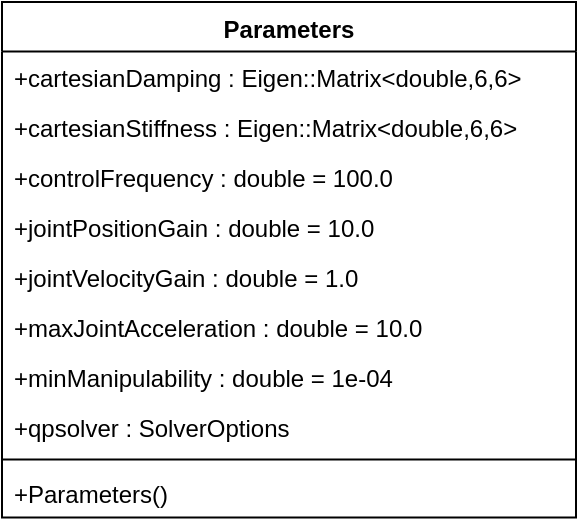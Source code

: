 <mxfile version="22.1.2" type="device" pages="3">
  <diagram id="FQdJzRD--6ONu7JnPp8p" name="Parameters">
    <mxGraphModel dx="884" dy="563" grid="1" gridSize="10" guides="1" tooltips="1" connect="1" arrows="1" fold="1" page="1" pageScale="1" pageWidth="827" pageHeight="1169" math="0" shadow="0">
      <root>
        <mxCell id="0" />
        <mxCell id="1" parent="0" />
        <mxCell id="tZS2fEgcHLsBQvdGU5sw-1" value="Parameters" style="swimlane;fontStyle=1;align=center;verticalAlign=top;childLayout=stackLayout;horizontal=1;startSize=24.7;horizontalStack=0;resizeParent=1;resizeParentMax=0;resizeLast=0;collapsible=0;marginBottom=0;" vertex="1" parent="1">
          <mxGeometry x="50" y="60" width="287" height="257.7" as="geometry" />
        </mxCell>
        <mxCell id="tZS2fEgcHLsBQvdGU5sw-8" value="+cartesianDamping : Eigen::Matrix&lt;double,6,6&gt;" style="text;strokeColor=none;fillColor=none;align=left;verticalAlign=top;spacingLeft=4;spacingRight=4;overflow=hidden;rotatable=0;points=[[0,0.5],[1,0.5]];portConstraint=eastwest;" vertex="1" parent="tZS2fEgcHLsBQvdGU5sw-1">
          <mxGeometry y="24.7" width="287" height="25" as="geometry" />
        </mxCell>
        <mxCell id="tZS2fEgcHLsBQvdGU5sw-7" value="+cartesianStiffness : Eigen::Matrix&lt;double,6,6&gt;" style="text;strokeColor=none;fillColor=none;align=left;verticalAlign=top;spacingLeft=4;spacingRight=4;overflow=hidden;rotatable=0;points=[[0,0.5],[1,0.5]];portConstraint=eastwest;" vertex="1" parent="tZS2fEgcHLsBQvdGU5sw-1">
          <mxGeometry y="49.7" width="287" height="25" as="geometry" />
        </mxCell>
        <mxCell id="tZS2fEgcHLsBQvdGU5sw-2" value="+controlFrequency : double = 100.0" style="text;strokeColor=none;fillColor=none;align=left;verticalAlign=top;spacingLeft=4;spacingRight=4;overflow=hidden;rotatable=0;points=[[0,0.5],[1,0.5]];portConstraint=eastwest;" vertex="1" parent="tZS2fEgcHLsBQvdGU5sw-1">
          <mxGeometry y="74.7" width="287" height="25" as="geometry" />
        </mxCell>
        <mxCell id="tZS2fEgcHLsBQvdGU5sw-3" value="+jointPositionGain : double = 10.0" style="text;strokeColor=none;fillColor=none;align=left;verticalAlign=top;spacingLeft=4;spacingRight=4;overflow=hidden;rotatable=0;points=[[0,0.5],[1,0.5]];portConstraint=eastwest;" vertex="1" parent="tZS2fEgcHLsBQvdGU5sw-1">
          <mxGeometry y="99.7" width="287" height="25" as="geometry" />
        </mxCell>
        <mxCell id="tZS2fEgcHLsBQvdGU5sw-4" value="+jointVelocityGain : double = 1.0" style="text;strokeColor=none;fillColor=none;align=left;verticalAlign=top;spacingLeft=4;spacingRight=4;overflow=hidden;rotatable=0;points=[[0,0.5],[1,0.5]];portConstraint=eastwest;" vertex="1" parent="tZS2fEgcHLsBQvdGU5sw-1">
          <mxGeometry y="124.7" width="287" height="25" as="geometry" />
        </mxCell>
        <mxCell id="tZS2fEgcHLsBQvdGU5sw-6" value="+maxJointAcceleration : double = 10.0" style="text;strokeColor=none;fillColor=none;align=left;verticalAlign=top;spacingLeft=4;spacingRight=4;overflow=hidden;rotatable=0;points=[[0,0.5],[1,0.5]];portConstraint=eastwest;" vertex="1" parent="tZS2fEgcHLsBQvdGU5sw-1">
          <mxGeometry y="149.7" width="287" height="25" as="geometry" />
        </mxCell>
        <mxCell id="tZS2fEgcHLsBQvdGU5sw-5" value="+minManipulability : double = 1e-04" style="text;strokeColor=none;fillColor=none;align=left;verticalAlign=top;spacingLeft=4;spacingRight=4;overflow=hidden;rotatable=0;points=[[0,0.5],[1,0.5]];portConstraint=eastwest;" vertex="1" parent="tZS2fEgcHLsBQvdGU5sw-1">
          <mxGeometry y="174.7" width="287" height="25" as="geometry" />
        </mxCell>
        <mxCell id="tZS2fEgcHLsBQvdGU5sw-9" value="+qpsolver : SolverOptions" style="text;strokeColor=none;fillColor=none;align=left;verticalAlign=top;spacingLeft=4;spacingRight=4;overflow=hidden;rotatable=0;points=[[0,0.5],[1,0.5]];portConstraint=eastwest;" vertex="1" parent="tZS2fEgcHLsBQvdGU5sw-1">
          <mxGeometry y="199.7" width="287" height="25" as="geometry" />
        </mxCell>
        <mxCell id="tZS2fEgcHLsBQvdGU5sw-10" style="line;strokeWidth=1;fillColor=none;align=left;verticalAlign=middle;spacingTop=-1;spacingLeft=3;spacingRight=3;rotatable=0;labelPosition=right;points=[];portConstraint=eastwest;strokeColor=inherit;" vertex="1" parent="tZS2fEgcHLsBQvdGU5sw-1">
          <mxGeometry y="224.7" width="287" height="8" as="geometry" />
        </mxCell>
        <mxCell id="tZS2fEgcHLsBQvdGU5sw-11" value="+Parameters()" style="text;strokeColor=none;fillColor=none;align=left;verticalAlign=top;spacingLeft=4;spacingRight=4;overflow=hidden;rotatable=0;points=[[0,0.5],[1,0.5]];portConstraint=eastwest;" vertex="1" parent="tZS2fEgcHLsBQvdGU5sw-1">
          <mxGeometry y="232.7" width="287" height="25" as="geometry" />
        </mxCell>
      </root>
    </mxGraphModel>
  </diagram>
  <diagram name="SerialLinkBase" id="S2h_ZQmrx3T9z0P8xpj5">
    <mxGraphModel dx="884" dy="563" grid="1" gridSize="10" guides="1" tooltips="1" connect="1" arrows="1" fold="1" page="1" pageScale="1" pageWidth="827" pageHeight="1169" math="0" shadow="0">
      <root>
        <mxCell id="0" />
        <mxCell id="1" parent="0" />
        <mxCell id="cwrhPxI-1V7dXrqJGJlZ-188" value="RobotLibrary::Model::KinematicTree" style="swimlane;fontStyle=1;align=center;verticalAlign=top;childLayout=stackLayout;horizontal=1;startSize=26;horizontalStack=0;resizeParent=1;resizeParentMax=0;resizeLast=0;collapsible=1;marginBottom=0;whiteSpace=wrap;html=1;" vertex="1" collapsed="1" parent="1">
          <mxGeometry x="10" y="10" width="250" height="30" as="geometry">
            <mxRectangle x="280" y="900" width="280" height="86" as="alternateBounds" />
          </mxGeometry>
        </mxCell>
        <mxCell id="cwrhPxI-1V7dXrqJGJlZ-189" value="+ field: type" style="text;strokeColor=none;fillColor=none;align=left;verticalAlign=top;spacingLeft=4;spacingRight=4;overflow=hidden;rotatable=0;points=[[0,0.5],[1,0.5]];portConstraint=eastwest;whiteSpace=wrap;html=1;" vertex="1" parent="cwrhPxI-1V7dXrqJGJlZ-188">
          <mxGeometry y="26" width="280" height="26" as="geometry" />
        </mxCell>
        <mxCell id="cwrhPxI-1V7dXrqJGJlZ-190" value="" style="line;strokeWidth=1;fillColor=none;align=left;verticalAlign=middle;spacingTop=-1;spacingLeft=3;spacingRight=3;rotatable=0;labelPosition=right;points=[];portConstraint=eastwest;strokeColor=inherit;" vertex="1" parent="cwrhPxI-1V7dXrqJGJlZ-188">
          <mxGeometry y="52" width="280" height="8" as="geometry" />
        </mxCell>
        <mxCell id="cwrhPxI-1V7dXrqJGJlZ-191" value="+ method(type): type" style="text;strokeColor=none;fillColor=none;align=left;verticalAlign=top;spacingLeft=4;spacingRight=4;overflow=hidden;rotatable=0;points=[[0,0.5],[1,0.5]];portConstraint=eastwest;whiteSpace=wrap;html=1;" vertex="1" parent="cwrhPxI-1V7dXrqJGJlZ-188">
          <mxGeometry y="60" width="280" height="26" as="geometry" />
        </mxCell>
        <mxCell id="lIEJoRiZzl8ux1o-gNhp-1" value="QPSolver&amp;lt;double&amp;gt;" style="swimlane;fontStyle=1;align=center;verticalAlign=top;childLayout=stackLayout;horizontal=1;startSize=26;horizontalStack=0;resizeParent=1;resizeParentMax=0;resizeLast=0;collapsible=1;marginBottom=0;whiteSpace=wrap;html=1;" vertex="1" collapsed="1" parent="1">
          <mxGeometry x="350" y="10" width="150" height="30" as="geometry">
            <mxRectangle x="280" y="900" width="280" height="86" as="alternateBounds" />
          </mxGeometry>
        </mxCell>
        <mxCell id="lIEJoRiZzl8ux1o-gNhp-2" value="+ field: type" style="text;strokeColor=none;fillColor=none;align=left;verticalAlign=top;spacingLeft=4;spacingRight=4;overflow=hidden;rotatable=0;points=[[0,0.5],[1,0.5]];portConstraint=eastwest;whiteSpace=wrap;html=1;" vertex="1" parent="lIEJoRiZzl8ux1o-gNhp-1">
          <mxGeometry y="26" width="280" height="26" as="geometry" />
        </mxCell>
        <mxCell id="lIEJoRiZzl8ux1o-gNhp-3" value="" style="line;strokeWidth=1;fillColor=none;align=left;verticalAlign=middle;spacingTop=-1;spacingLeft=3;spacingRight=3;rotatable=0;labelPosition=right;points=[];portConstraint=eastwest;strokeColor=inherit;" vertex="1" parent="lIEJoRiZzl8ux1o-gNhp-1">
          <mxGeometry y="52" width="280" height="8" as="geometry" />
        </mxCell>
        <mxCell id="lIEJoRiZzl8ux1o-gNhp-4" value="+ method(type): type" style="text;strokeColor=none;fillColor=none;align=left;verticalAlign=top;spacingLeft=4;spacingRight=4;overflow=hidden;rotatable=0;points=[[0,0.5],[1,0.5]];portConstraint=eastwest;whiteSpace=wrap;html=1;" vertex="1" parent="lIEJoRiZzl8ux1o-gNhp-1">
          <mxGeometry y="60" width="280" height="26" as="geometry" />
        </mxCell>
        <mxCell id="lIEJoRiZzl8ux1o-gNhp-6" style="edgeStyle=orthogonalEdgeStyle;rounded=0;orthogonalLoop=1;jettySize=auto;html=1;" edge="1" parent="1" source="cwrhPxI-1V7dXrqJGJlZ-188">
          <mxGeometry relative="1" as="geometry">
            <mxPoint x="135" y="80" as="targetPoint" />
          </mxGeometry>
        </mxCell>
        <mxCell id="lIEJoRiZzl8ux1o-gNhp-7" style="edgeStyle=orthogonalEdgeStyle;rounded=0;orthogonalLoop=1;jettySize=auto;html=1;entryX=0.428;entryY=0.001;entryDx=0;entryDy=0;entryPerimeter=0;" edge="1" parent="1" source="lIEJoRiZzl8ux1o-gNhp-1" target="gg2wjtjJpoO7n8ZGzs-S-1">
          <mxGeometry relative="1" as="geometry">
            <mxPoint x="364.6" y="81.79" as="targetPoint" />
          </mxGeometry>
        </mxCell>
        <mxCell id="gg2wjtjJpoO7n8ZGzs-S-1" value="SerialLinkBase" style="swimlane;fontStyle=1;align=center;verticalAlign=top;childLayout=stackLayout;horizontal=1;startSize=22.771;horizontalStack=0;resizeParent=1;resizeParentMax=0;resizeLast=0;collapsible=0;marginBottom=0;" vertex="1" parent="1">
          <mxGeometry x="10" y="80" width="970" height="812.771" as="geometry" />
        </mxCell>
        <mxCell id="gg2wjtjJpoO7n8ZGzs-S-10" value="-_cartesianDamping : Eigen::Matrix&lt;double,6,6&gt;" style="text;strokeColor=none;fillColor=none;align=left;verticalAlign=top;spacingLeft=4;spacingRight=4;overflow=hidden;rotatable=0;points=[[0,0.5],[1,0.5]];portConstraint=eastwest;" vertex="1" parent="gg2wjtjJpoO7n8ZGzs-S-1">
          <mxGeometry y="22.771" width="970" height="23" as="geometry" />
        </mxCell>
        <mxCell id="gg2wjtjJpoO7n8ZGzs-S-9" value="-_cartesianStiffness : Eigen::Matrix&lt;double,6,6&gt;" style="text;strokeColor=none;fillColor=none;align=left;verticalAlign=top;spacingLeft=4;spacingRight=4;overflow=hidden;rotatable=0;points=[[0,0.5],[1,0.5]];portConstraint=eastwest;" vertex="1" parent="gg2wjtjJpoO7n8ZGzs-S-1">
          <mxGeometry y="45.771" width="970" height="23" as="geometry" />
        </mxCell>
        <mxCell id="gg2wjtjJpoO7n8ZGzs-S-13" value="-_constraintMatrix : Eigen::MatrixXd" style="text;strokeColor=none;fillColor=none;align=left;verticalAlign=top;spacingLeft=4;spacingRight=4;overflow=hidden;rotatable=0;points=[[0,0.5],[1,0.5]];portConstraint=eastwest;" vertex="1" parent="gg2wjtjJpoO7n8ZGzs-S-1">
          <mxGeometry y="68.771" width="970" height="23" as="geometry" />
        </mxCell>
        <mxCell id="gg2wjtjJpoO7n8ZGzs-S-14" value="-_constraintVector : Eigen::VectorXd" style="text;strokeColor=none;fillColor=none;align=left;verticalAlign=top;spacingLeft=4;spacingRight=4;overflow=hidden;rotatable=0;points=[[0,0.5],[1,0.5]];portConstraint=eastwest;" vertex="1" parent="gg2wjtjJpoO7n8ZGzs-S-1">
          <mxGeometry y="91.771" width="970" height="23" as="geometry" />
        </mxCell>
        <mxCell id="gg2wjtjJpoO7n8ZGzs-S-8" value="-_controlFrequency : double" style="text;strokeColor=none;fillColor=none;align=left;verticalAlign=top;spacingLeft=4;spacingRight=4;overflow=hidden;rotatable=0;points=[[0,0.5],[1,0.5]];portConstraint=eastwest;" vertex="1" parent="gg2wjtjJpoO7n8ZGzs-S-1">
          <mxGeometry y="114.771" width="970" height="23" as="geometry" />
        </mxCell>
        <mxCell id="gg2wjtjJpoO7n8ZGzs-S-18" value="-_endpointFrame : RobotLibrary::Model::ReferenceFrame*" style="text;strokeColor=none;fillColor=none;align=left;verticalAlign=top;spacingLeft=4;spacingRight=4;overflow=hidden;rotatable=0;points=[[0,0.5],[1,0.5]];portConstraint=eastwest;" vertex="1" parent="gg2wjtjJpoO7n8ZGzs-S-1">
          <mxGeometry y="137.771" width="970" height="23" as="geometry" />
        </mxCell>
        <mxCell id="gg2wjtjJpoO7n8ZGzs-S-17" value="-_endpointPose : RobotLibrary::Model::Pose" style="text;strokeColor=none;fillColor=none;align=left;verticalAlign=top;spacingLeft=4;spacingRight=4;overflow=hidden;rotatable=0;points=[[0,0.5],[1,0.5]];portConstraint=eastwest;" vertex="1" parent="gg2wjtjJpoO7n8ZGzs-S-1">
          <mxGeometry y="160.771" width="970" height="23" as="geometry" />
        </mxCell>
        <mxCell id="gg2wjtjJpoO7n8ZGzs-S-12" value="-_forceEllipsoid : Eigen::Matrix&lt;double,6,6&gt;" style="text;strokeColor=none;fillColor=none;align=left;verticalAlign=top;spacingLeft=4;spacingRight=4;overflow=hidden;rotatable=0;points=[[0,0.5],[1,0.5]];portConstraint=eastwest;" vertex="1" parent="gg2wjtjJpoO7n8ZGzs-S-1">
          <mxGeometry y="183.771" width="970" height="23" as="geometry" />
        </mxCell>
        <mxCell id="gg2wjtjJpoO7n8ZGzs-S-11" value="-_jacobianMatrix : Eigen::Matrix&lt;double,6,Eigen::Dynamic&gt;" style="text;strokeColor=none;fillColor=none;align=left;verticalAlign=top;spacingLeft=4;spacingRight=4;overflow=hidden;rotatable=0;points=[[0,0.5],[1,0.5]];portConstraint=eastwest;" vertex="1" parent="gg2wjtjJpoO7n8ZGzs-S-1">
          <mxGeometry y="206.771" width="970" height="23" as="geometry" />
        </mxCell>
        <mxCell id="gg2wjtjJpoO7n8ZGzs-S-3" value="-_jointPositionGain : double" style="text;strokeColor=none;fillColor=none;align=left;verticalAlign=top;spacingLeft=4;spacingRight=4;overflow=hidden;rotatable=0;points=[[0,0.5],[1,0.5]];portConstraint=eastwest;" vertex="1" parent="gg2wjtjJpoO7n8ZGzs-S-1">
          <mxGeometry y="229.771" width="970" height="23" as="geometry" />
        </mxCell>
        <mxCell id="gg2wjtjJpoO7n8ZGzs-S-4" value="-_jointVelocityGain : double" style="text;strokeColor=none;fillColor=none;align=left;verticalAlign=top;spacingLeft=4;spacingRight=4;overflow=hidden;rotatable=0;points=[[0,0.5],[1,0.5]];portConstraint=eastwest;" vertex="1" parent="gg2wjtjJpoO7n8ZGzs-S-1">
          <mxGeometry y="252.771" width="970" height="23" as="geometry" />
        </mxCell>
        <mxCell id="gg2wjtjJpoO7n8ZGzs-S-5" value="-_manipulability : double" style="text;strokeColor=none;fillColor=none;align=left;verticalAlign=top;spacingLeft=4;spacingRight=4;overflow=hidden;rotatable=0;points=[[0,0.5],[1,0.5]];portConstraint=eastwest;" vertex="1" parent="gg2wjtjJpoO7n8ZGzs-S-1">
          <mxGeometry y="275.771" width="970" height="23" as="geometry" />
        </mxCell>
        <mxCell id="gg2wjtjJpoO7n8ZGzs-S-7" value="-_maxJointAcceleration : double" style="text;strokeColor=none;fillColor=none;align=left;verticalAlign=top;spacingLeft=4;spacingRight=4;overflow=hidden;rotatable=0;points=[[0,0.5],[1,0.5]];portConstraint=eastwest;" vertex="1" parent="gg2wjtjJpoO7n8ZGzs-S-1">
          <mxGeometry y="298.771" width="970" height="23" as="geometry" />
        </mxCell>
        <mxCell id="gg2wjtjJpoO7n8ZGzs-S-6" value="-_minManipulability : double" style="text;strokeColor=none;fillColor=none;align=left;verticalAlign=top;spacingLeft=4;spacingRight=4;overflow=hidden;rotatable=0;points=[[0,0.5],[1,0.5]];portConstraint=eastwest;" vertex="1" parent="gg2wjtjJpoO7n8ZGzs-S-1">
          <mxGeometry y="321.771" width="970" height="23" as="geometry" />
        </mxCell>
        <mxCell id="gg2wjtjJpoO7n8ZGzs-S-16" value="-_model : std::shared_ptr" style="text;strokeColor=none;fillColor=none;align=left;verticalAlign=top;spacingLeft=4;spacingRight=4;overflow=hidden;rotatable=0;points=[[0,0.5],[1,0.5]];portConstraint=eastwest;" vertex="1" parent="gg2wjtjJpoO7n8ZGzs-S-1">
          <mxGeometry y="344.771" width="970" height="23" as="geometry" />
        </mxCell>
        <mxCell id="gg2wjtjJpoO7n8ZGzs-S-15" value="-_redundantTask : Eigen::VectorXd" style="text;strokeColor=none;fillColor=none;align=left;verticalAlign=top;spacingLeft=4;spacingRight=4;overflow=hidden;rotatable=0;points=[[0,0.5],[1,0.5]];portConstraint=eastwest;" vertex="1" parent="gg2wjtjJpoO7n8ZGzs-S-1">
          <mxGeometry y="367.771" width="970" height="23" as="geometry" />
        </mxCell>
        <mxCell id="gg2wjtjJpoO7n8ZGzs-S-2" value="-_redundantTaskSet : bool" style="text;strokeColor=none;fillColor=none;align=left;verticalAlign=top;spacingLeft=4;spacingRight=4;overflow=hidden;rotatable=0;points=[[0,0.5],[1,0.5]];portConstraint=eastwest;" vertex="1" parent="gg2wjtjJpoO7n8ZGzs-S-1">
          <mxGeometry y="390.771" width="970" height="23" as="geometry" />
        </mxCell>
        <mxCell id="gg2wjtjJpoO7n8ZGzs-S-19" style="line;strokeWidth=1;fillColor=none;align=left;verticalAlign=middle;spacingTop=-1;spacingLeft=3;spacingRight=3;rotatable=0;labelPosition=right;points=[];portConstraint=eastwest;strokeColor=inherit;" vertex="1" parent="gg2wjtjJpoO7n8ZGzs-S-1">
          <mxGeometry y="413.771" width="970" height="8" as="geometry" />
        </mxCell>
        <mxCell id="gg2wjtjJpoO7n8ZGzs-S-20" value="+SerialLinkBase(model: std::shared_ptr&lt;RobotLibrary::Model::KinematicTree&gt;, endpointName: std::string, parameters: Parameters)" style="text;strokeColor=none;fillColor=none;align=left;verticalAlign=top;spacingLeft=4;spacingRight=4;overflow=hidden;rotatable=0;points=[[0,0.5],[1,0.5]];portConstraint=eastwest;" vertex="1" parent="gg2wjtjJpoO7n8ZGzs-S-1">
          <mxGeometry y="421.771" width="970" height="23" as="geometry" />
        </mxCell>
        <mxCell id="gg2wjtjJpoO7n8ZGzs-S-36" value="+compute_control_limits(jointNumber: unsigned int) : RobotLibrary::Model::Limits" style="text;strokeColor=none;fillColor=none;align=left;verticalAlign=top;spacingLeft=4;spacingRight=4;overflow=hidden;rotatable=0;points=[[0,0.5],[1,0.5]];portConstraint=eastwest;" vertex="1" parent="gg2wjtjJpoO7n8ZGzs-S-1">
          <mxGeometry y="444.771" width="970" height="23" as="geometry" />
        </mxCell>
        <mxCell id="gg2wjtjJpoO7n8ZGzs-S-27" value="+endpoint_pose() : RobotLibrary::Model::Pose" style="text;strokeColor=none;fillColor=none;align=left;verticalAlign=top;spacingLeft=4;spacingRight=4;overflow=hidden;rotatable=0;points=[[0,0.5],[1,0.5]];portConstraint=eastwest;" vertex="1" parent="gg2wjtjJpoO7n8ZGzs-S-1">
          <mxGeometry y="467.771" width="970" height="23" as="geometry" />
        </mxCell>
        <mxCell id="gg2wjtjJpoO7n8ZGzs-S-28" value="+endpoint_velocity() : Eigen::Vector&lt;double,6&gt;" style="text;strokeColor=none;fillColor=none;align=left;verticalAlign=top;spacingLeft=4;spacingRight=4;overflow=hidden;rotatable=0;points=[[0,0.5],[1,0.5]];portConstraint=eastwest;" vertex="1" parent="gg2wjtjJpoO7n8ZGzs-S-1">
          <mxGeometry y="490.771" width="970" height="23" as="geometry" />
        </mxCell>
        <mxCell id="gg2wjtjJpoO7n8ZGzs-S-35" value="+frequency() : double" style="text;strokeColor=none;fillColor=none;align=left;verticalAlign=top;spacingLeft=4;spacingRight=4;overflow=hidden;rotatable=0;points=[[0,0.5],[1,0.5]];portConstraint=eastwest;" vertex="1" parent="gg2wjtjJpoO7n8ZGzs-S-1">
          <mxGeometry y="513.771" width="970" height="23" as="geometry" />
        </mxCell>
        <mxCell id="gg2wjtjJpoO7n8ZGzs-S-33" value="+is_singular() : bool" style="text;strokeColor=none;fillColor=none;align=left;verticalAlign=top;spacingLeft=4;spacingRight=4;overflow=hidden;rotatable=0;points=[[0,0.5],[1,0.5]];portConstraint=eastwest;" vertex="1" parent="gg2wjtjJpoO7n8ZGzs-S-1">
          <mxGeometry y="536.771" width="970" height="23" as="geometry" />
        </mxCell>
        <mxCell id="gg2wjtjJpoO7n8ZGzs-S-29" value="+jacobian() : Eigen::Matrix&lt;double,6,Eigen::Dynamic&gt;" style="text;strokeColor=none;fillColor=none;align=left;verticalAlign=top;spacingLeft=4;spacingRight=4;overflow=hidden;rotatable=0;points=[[0,0.5],[1,0.5]];portConstraint=eastwest;" vertex="1" parent="gg2wjtjJpoO7n8ZGzs-S-1">
          <mxGeometry y="559.771" width="970" height="23" as="geometry" />
        </mxCell>
        <mxCell id="gg2wjtjJpoO7n8ZGzs-S-25" value="+manipulability() : double" style="text;strokeColor=none;fillColor=none;align=left;verticalAlign=top;spacingLeft=4;spacingRight=4;overflow=hidden;rotatable=0;points=[[0,0.5],[1,0.5]];portConstraint=eastwest;" vertex="1" parent="gg2wjtjJpoO7n8ZGzs-S-1">
          <mxGeometry y="582.771" width="970" height="23" as="geometry" />
        </mxCell>
        <mxCell id="gg2wjtjJpoO7n8ZGzs-S-26" value="+manipulability_gradient() : Eigen::VectorXd" style="text;strokeColor=none;fillColor=none;align=left;verticalAlign=top;spacingLeft=4;spacingRight=4;overflow=hidden;rotatable=0;points=[[0,0.5],[1,0.5]];portConstraint=eastwest;" vertex="1" parent="gg2wjtjJpoO7n8ZGzs-S-1">
          <mxGeometry y="605.771" width="970" height="23" as="geometry" />
        </mxCell>
        <mxCell id="gg2wjtjJpoO7n8ZGzs-S-34" value="+model() : std::shared_ptr&lt;RobotLibrary::Model::KinematicTree&gt;" style="text;strokeColor=none;fillColor=none;align=left;verticalAlign=top;spacingLeft=4;spacingRight=4;overflow=hidden;rotatable=0;points=[[0,0.5],[1,0.5]];portConstraint=eastwest;" vertex="1" parent="gg2wjtjJpoO7n8ZGzs-S-1">
          <mxGeometry y="628.771" width="970" height="23" as="geometry" />
        </mxCell>
        <mxCell id="gg2wjtjJpoO7n8ZGzs-S-21" value="+resolve_endpoint_motion(endpointMotion: Eigen::Vector&lt;double,6&gt;) : Eigen::VectorXd" style="text;strokeColor=none;fillColor=none;align=left;verticalAlign=top;spacingLeft=4;spacingRight=4;overflow=hidden;rotatable=0;points=[[0,0.5],[1,0.5]];portConstraint=eastwest;" vertex="1" parent="gg2wjtjJpoO7n8ZGzs-S-1">
          <mxGeometry y="651.771" width="970" height="23" as="geometry" />
        </mxCell>
        <mxCell id="gg2wjtjJpoO7n8ZGzs-S-22" value="+resolve_endpoint_twist(twist: Eigen::Vector&lt;double,6&gt;) : Eigen::VectorXd" style="text;strokeColor=none;fillColor=none;align=left;verticalAlign=top;spacingLeft=4;spacingRight=4;overflow=hidden;rotatable=0;points=[[0,0.5],[1,0.5]];portConstraint=eastwest;" vertex="1" parent="gg2wjtjJpoO7n8ZGzs-S-1">
          <mxGeometry y="674.771" width="970" height="23" as="geometry" />
        </mxCell>
        <mxCell id="gg2wjtjJpoO7n8ZGzs-S-31" value="+set_control_parameters(parameters: Parameters)" style="text;strokeColor=none;fillColor=none;align=left;verticalAlign=top;spacingLeft=4;spacingRight=4;overflow=hidden;rotatable=0;points=[[0,0.5],[1,0.5]];portConstraint=eastwest;" vertex="1" parent="gg2wjtjJpoO7n8ZGzs-S-1">
          <mxGeometry y="697.771" width="970" height="23" as="geometry" />
        </mxCell>
        <mxCell id="gg2wjtjJpoO7n8ZGzs-S-32" value="+set_redundant_task(task: Eigen::VectorXd) : bool" style="text;strokeColor=none;fillColor=none;align=left;verticalAlign=top;spacingLeft=4;spacingRight=4;overflow=hidden;rotatable=0;points=[[0,0.5],[1,0.5]];portConstraint=eastwest;" vertex="1" parent="gg2wjtjJpoO7n8ZGzs-S-1">
          <mxGeometry y="720.771" width="970" height="23" as="geometry" />
        </mxCell>
        <mxCell id="gg2wjtjJpoO7n8ZGzs-S-23" value="+track_endpoint_trajectory(desiredPose: RobotLibrary::Model::Pose, desiredVelocity: Eigen::Vector&lt;double,6&gt;, desiredAcceleration: Eigen::Vector&lt;double,6&gt;) : Eigen::VectorXd" style="text;strokeColor=none;fillColor=none;align=left;verticalAlign=top;spacingLeft=4;spacingRight=4;overflow=hidden;rotatable=0;points=[[0,0.5],[1,0.5]];portConstraint=eastwest;" vertex="1" parent="gg2wjtjJpoO7n8ZGzs-S-1">
          <mxGeometry y="743.771" width="970" height="23" as="geometry" />
        </mxCell>
        <mxCell id="gg2wjtjJpoO7n8ZGzs-S-24" value="+track_joint_trajectory(desiredPosition: Eigen::VectorXd, desiredVelocity: Eigen::VectorXd, desiredAcceleration: Eigen::VectorXd) : Eigen::VectorXd" style="text;strokeColor=none;fillColor=none;align=left;verticalAlign=top;spacingLeft=4;spacingRight=4;overflow=hidden;rotatable=0;points=[[0,0.5],[1,0.5]];portConstraint=eastwest;" vertex="1" parent="gg2wjtjJpoO7n8ZGzs-S-1">
          <mxGeometry y="766.771" width="970" height="23" as="geometry" />
        </mxCell>
        <mxCell id="gg2wjtjJpoO7n8ZGzs-S-30" value="+update()" style="text;strokeColor=none;fillColor=none;align=left;verticalAlign=top;spacingLeft=4;spacingRight=4;overflow=hidden;rotatable=0;points=[[0,0.5],[1,0.5]];portConstraint=eastwest;" vertex="1" parent="gg2wjtjJpoO7n8ZGzs-S-1">
          <mxGeometry y="789.771" width="970" height="23" as="geometry" />
        </mxCell>
      </root>
    </mxGraphModel>
  </diagram>
  <diagram id="0Fa5bVee6Qqv2Jy7pKLX" name="SerialKinematicControl">
    <mxGraphModel dx="737" dy="469" grid="1" gridSize="10" guides="1" tooltips="1" connect="1" arrows="1" fold="1" page="1" pageScale="1" pageWidth="827" pageHeight="1169" math="0" shadow="0">
      <root>
        <mxCell id="0" />
        <mxCell id="1" parent="0" />
        <mxCell id="jVb0AHQaYBlftIB5OLtj-1" value="SerialKinematicControl" style="swimlane;fontStyle=1;align=center;verticalAlign=top;childLayout=stackLayout;horizontal=1;startSize=24.133;horizontalStack=0;resizeParent=1;resizeParentMax=0;resizeLast=0;collapsible=0;marginBottom=0;" vertex="1" parent="1">
          <mxGeometry x="10" y="80" width="960" height="176.133" as="geometry" />
        </mxCell>
        <mxCell id="jVb0AHQaYBlftIB5OLtj-2" style="line;strokeWidth=1;fillColor=none;align=left;verticalAlign=middle;spacingTop=-1;spacingLeft=3;spacingRight=3;rotatable=0;labelPosition=right;points=[];portConstraint=eastwest;strokeColor=inherit;" vertex="1" parent="jVb0AHQaYBlftIB5OLtj-1">
          <mxGeometry y="24.133" width="960" height="8" as="geometry" />
        </mxCell>
        <mxCell id="jVb0AHQaYBlftIB5OLtj-3" value="+SerialKinematicControl(model : std::shared_ptr&lt;RobotLibrary::Model::KinematicTree&gt;, endpointName : std::string, parameters : Parameters)" style="text;strokeColor=none;fillColor=none;align=left;verticalAlign=top;spacingLeft=4;spacingRight=4;overflow=hidden;rotatable=0;points=[[0,0.5],[1,0.5]];portConstraint=eastwest;" vertex="1" parent="jVb0AHQaYBlftIB5OLtj-1">
          <mxGeometry y="32.133" width="960" height="24" as="geometry" />
        </mxCell>
        <mxCell id="jVb0AHQaYBlftIB5OLtj-8" value="+compute_control_limits(jointNumber : unsigned int) : RobotLibrary::Model::Limits" style="text;strokeColor=none;fillColor=none;align=left;verticalAlign=top;spacingLeft=4;spacingRight=4;overflow=hidden;rotatable=0;points=[[0,0.5],[1,0.5]];portConstraint=eastwest;" vertex="1" parent="jVb0AHQaYBlftIB5OLtj-1">
          <mxGeometry y="56.133" width="960" height="24" as="geometry" />
        </mxCell>
        <mxCell id="jVb0AHQaYBlftIB5OLtj-4" value="+resolve_endpoint_motion(endpointMotion : Eigen::Vector&lt;double,6&gt;) : Eigen::VectorXd" style="text;strokeColor=none;fillColor=none;align=left;verticalAlign=top;spacingLeft=4;spacingRight=4;overflow=hidden;rotatable=0;points=[[0,0.5],[1,0.5]];portConstraint=eastwest;" vertex="1" parent="jVb0AHQaYBlftIB5OLtj-1">
          <mxGeometry y="80.133" width="960" height="24" as="geometry" />
        </mxCell>
        <mxCell id="jVb0AHQaYBlftIB5OLtj-5" value="+resolve_endpoint_twist(twist : Eigen::Vector&lt;double,6&gt;) : Eigen::VectorXd" style="text;strokeColor=none;fillColor=none;align=left;verticalAlign=top;spacingLeft=4;spacingRight=4;overflow=hidden;rotatable=0;points=[[0,0.5],[1,0.5]];portConstraint=eastwest;" vertex="1" parent="jVb0AHQaYBlftIB5OLtj-1">
          <mxGeometry y="104.133" width="960" height="24" as="geometry" />
        </mxCell>
        <mxCell id="jVb0AHQaYBlftIB5OLtj-6" value="+track_endpoint_trajectory(desiredPose : RobotLibrary::Model::Pose, desiredVelocity : Eigen::Vector&lt;double,6&gt;, desiredAcceleration : Eigen::Vector&lt;double,6&gt;) : Eigen::VectorXd" style="text;strokeColor=none;fillColor=none;align=left;verticalAlign=top;spacingLeft=4;spacingRight=4;overflow=hidden;rotatable=0;points=[[0,0.5],[1,0.5]];portConstraint=eastwest;" vertex="1" parent="jVb0AHQaYBlftIB5OLtj-1">
          <mxGeometry y="128.133" width="960" height="24" as="geometry" />
        </mxCell>
        <mxCell id="jVb0AHQaYBlftIB5OLtj-7" value="+track_joint_trajectory(desiredPosition : Eigen::VectorXd, desiredVelocity : Eigen::VectorXd, desiredAcceleration : Eigen::VectorXd) : Eigen::VectorXd" style="text;strokeColor=none;fillColor=none;align=left;verticalAlign=top;spacingLeft=4;spacingRight=4;overflow=hidden;rotatable=0;points=[[0,0.5],[1,0.5]];portConstraint=eastwest;" vertex="1" parent="jVb0AHQaYBlftIB5OLtj-1">
          <mxGeometry y="152.133" width="960" height="24" as="geometry" />
        </mxCell>
        <mxCell id="nO1OwcRXVVudNZyNP-Y--37" value="&lt;b&gt;SerialLinkBase&lt;/b&gt;" style="swimlane;fontStyle=0;childLayout=stackLayout;horizontal=1;startSize=26;fillColor=none;horizontalStack=0;resizeParent=1;resizeParentMax=0;resizeLast=0;collapsible=1;marginBottom=0;whiteSpace=wrap;html=1;" vertex="1" collapsed="1" parent="1">
          <mxGeometry x="349" y="10" width="130" height="30" as="geometry">
            <mxRectangle x="360" y="270" width="140" height="104" as="alternateBounds" />
          </mxGeometry>
        </mxCell>
        <mxCell id="nO1OwcRXVVudNZyNP-Y--38" value="+ field: type" style="text;strokeColor=none;fillColor=none;align=left;verticalAlign=top;spacingLeft=4;spacingRight=4;overflow=hidden;rotatable=0;points=[[0,0.5],[1,0.5]];portConstraint=eastwest;whiteSpace=wrap;html=1;" vertex="1" parent="nO1OwcRXVVudNZyNP-Y--37">
          <mxGeometry y="26" width="140" height="26" as="geometry" />
        </mxCell>
        <mxCell id="nO1OwcRXVVudNZyNP-Y--39" value="+ field: type" style="text;strokeColor=none;fillColor=none;align=left;verticalAlign=top;spacingLeft=4;spacingRight=4;overflow=hidden;rotatable=0;points=[[0,0.5],[1,0.5]];portConstraint=eastwest;whiteSpace=wrap;html=1;" vertex="1" parent="nO1OwcRXVVudNZyNP-Y--37">
          <mxGeometry y="52" width="140" height="26" as="geometry" />
        </mxCell>
        <mxCell id="nO1OwcRXVVudNZyNP-Y--40" value="+ field: type" style="text;strokeColor=none;fillColor=none;align=left;verticalAlign=top;spacingLeft=4;spacingRight=4;overflow=hidden;rotatable=0;points=[[0,0.5],[1,0.5]];portConstraint=eastwest;whiteSpace=wrap;html=1;" vertex="1" parent="nO1OwcRXVVudNZyNP-Y--37">
          <mxGeometry y="78" width="140" height="26" as="geometry" />
        </mxCell>
        <mxCell id="nO1OwcRXVVudNZyNP-Y--41" style="edgeStyle=orthogonalEdgeStyle;rounded=0;orthogonalLoop=1;jettySize=auto;html=1;" edge="1" parent="1" source="nO1OwcRXVVudNZyNP-Y--37">
          <mxGeometry relative="1" as="geometry">
            <mxPoint x="414" y="80" as="targetPoint" />
          </mxGeometry>
        </mxCell>
      </root>
    </mxGraphModel>
  </diagram>
</mxfile>

